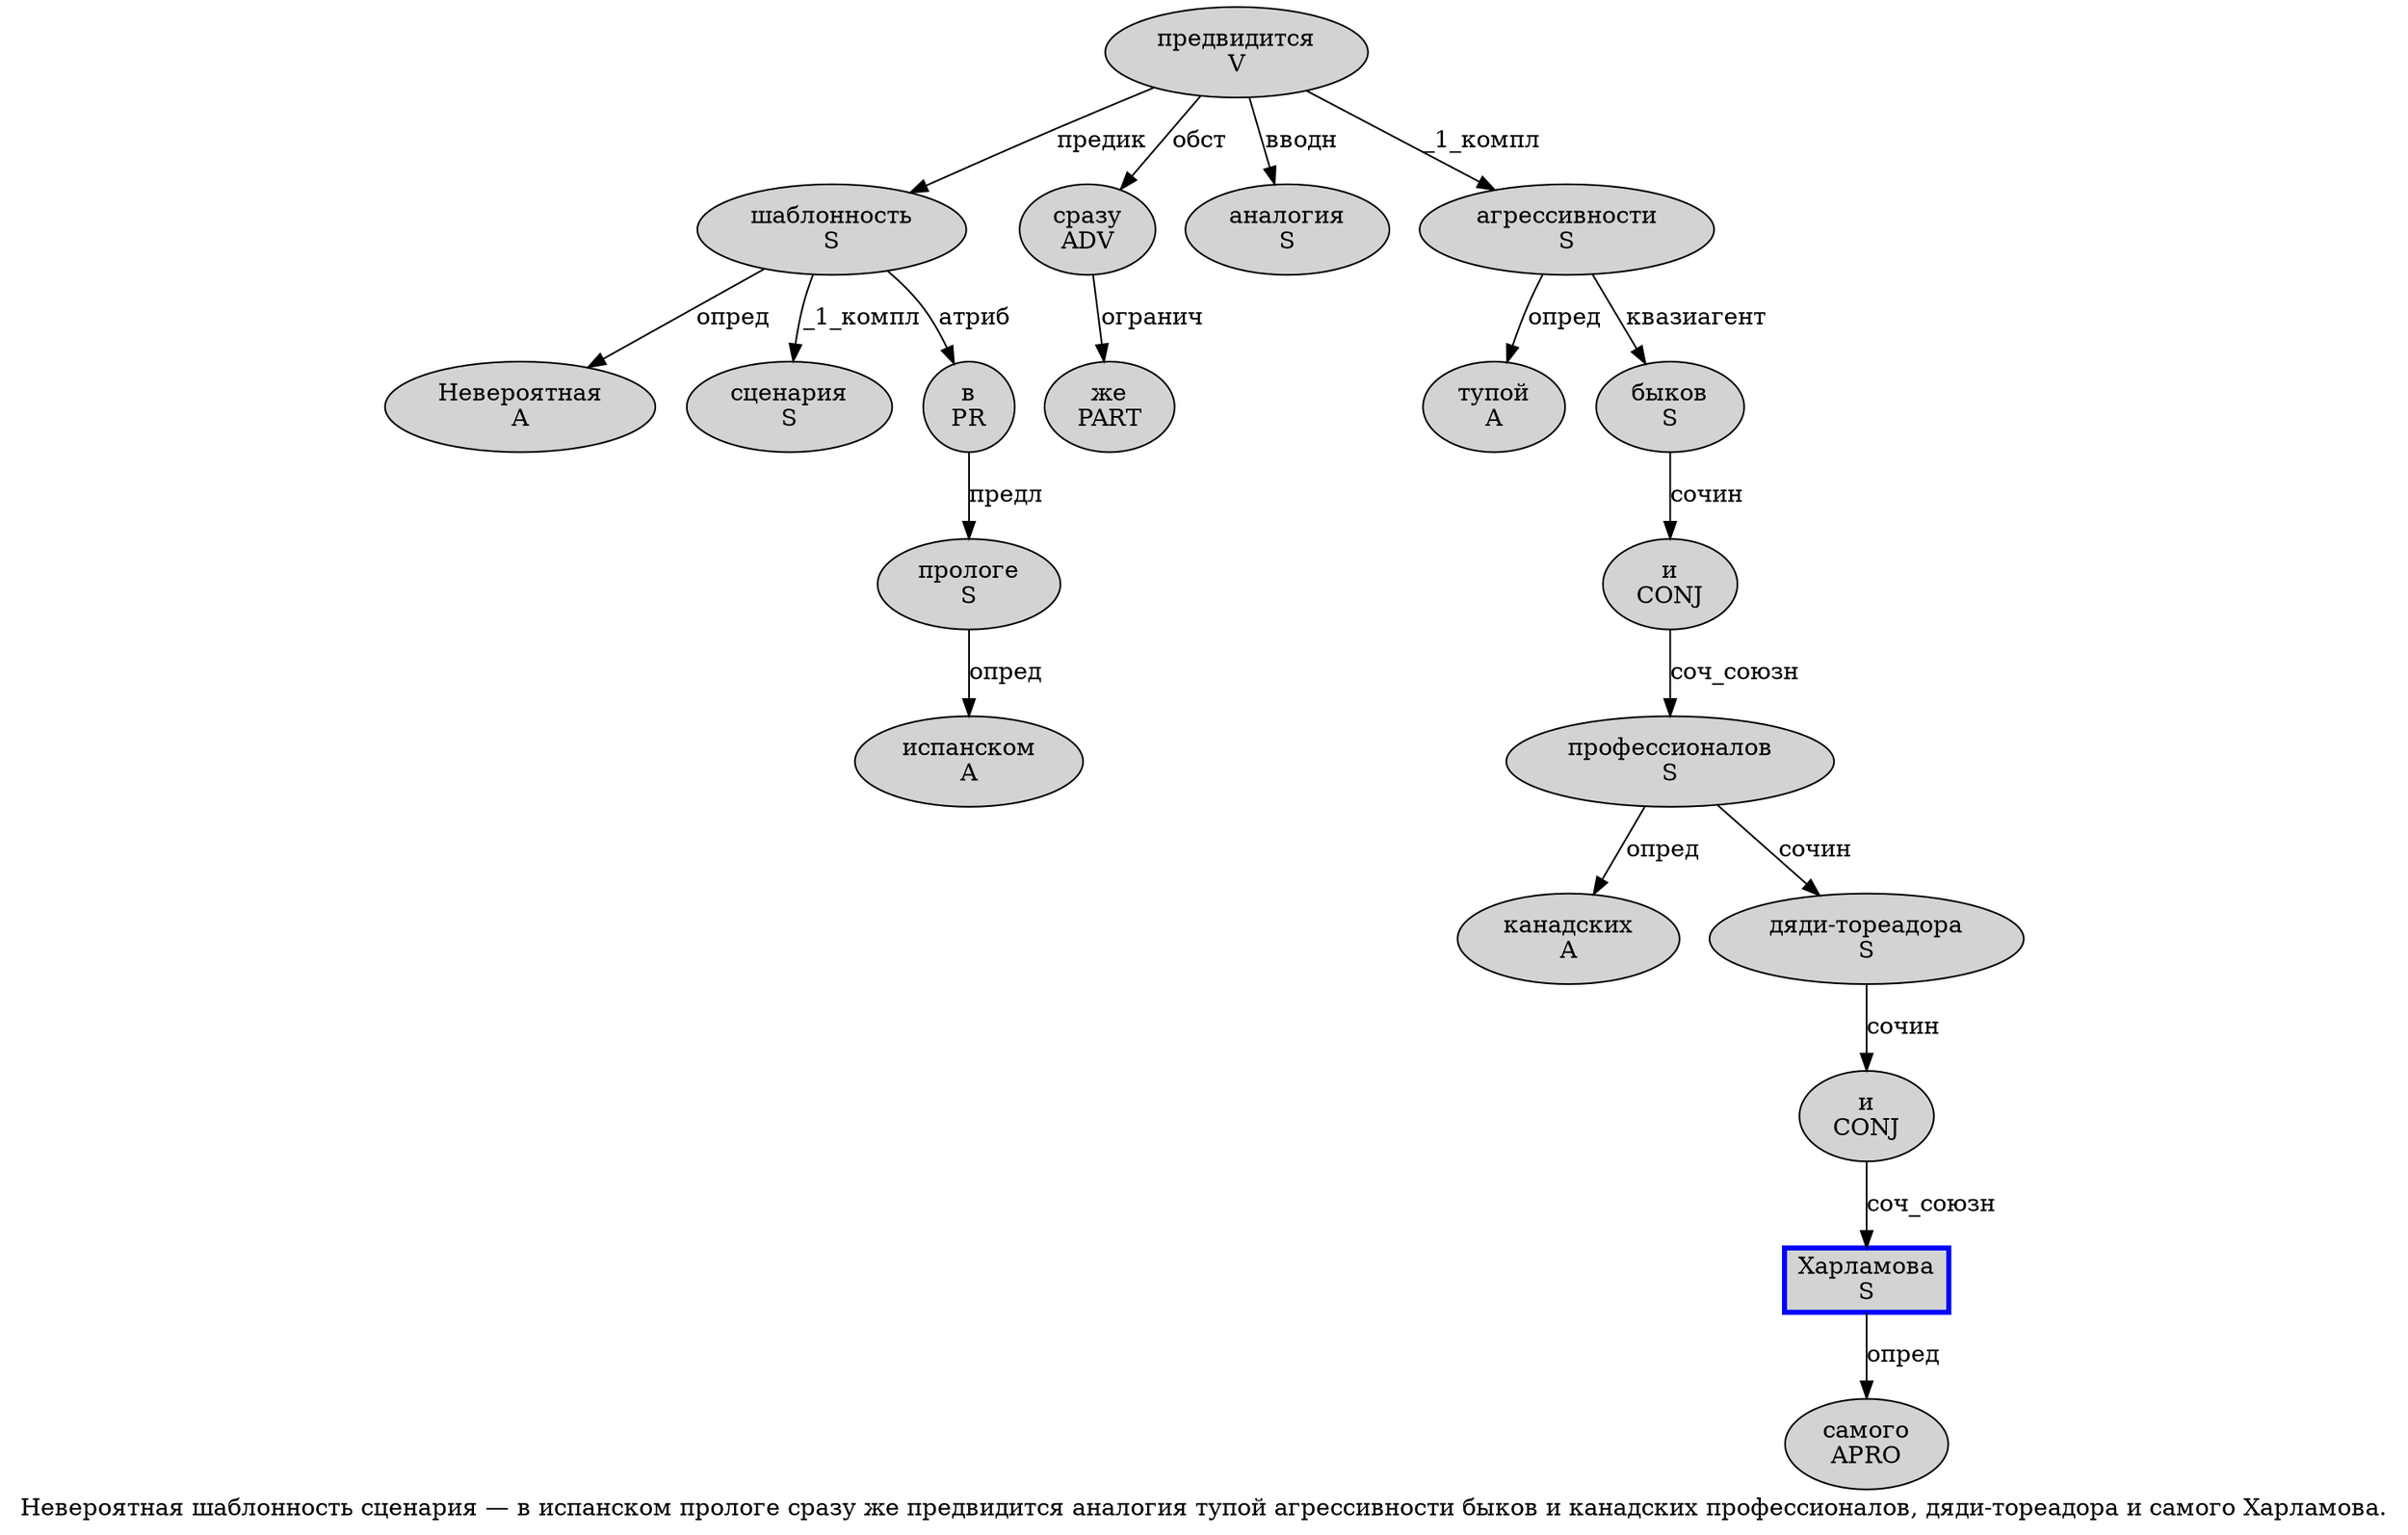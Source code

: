 digraph SENTENCE_3601 {
	graph [label="Невероятная шаблонность сценария — в испанском прологе сразу же предвидится аналогия тупой агрессивности быков и канадских профессионалов, дяди-тореадора и самого Харламова."]
	node [style=filled]
		0 [label="Невероятная
A" color="" fillcolor=lightgray penwidth=1 shape=ellipse]
		1 [label="шаблонность
S" color="" fillcolor=lightgray penwidth=1 shape=ellipse]
		2 [label="сценария
S" color="" fillcolor=lightgray penwidth=1 shape=ellipse]
		4 [label="в
PR" color="" fillcolor=lightgray penwidth=1 shape=ellipse]
		5 [label="испанском
A" color="" fillcolor=lightgray penwidth=1 shape=ellipse]
		6 [label="прологе
S" color="" fillcolor=lightgray penwidth=1 shape=ellipse]
		7 [label="сразу
ADV" color="" fillcolor=lightgray penwidth=1 shape=ellipse]
		8 [label="же
PART" color="" fillcolor=lightgray penwidth=1 shape=ellipse]
		9 [label="предвидится
V" color="" fillcolor=lightgray penwidth=1 shape=ellipse]
		10 [label="аналогия
S" color="" fillcolor=lightgray penwidth=1 shape=ellipse]
		11 [label="тупой
A" color="" fillcolor=lightgray penwidth=1 shape=ellipse]
		12 [label="агрессивности
S" color="" fillcolor=lightgray penwidth=1 shape=ellipse]
		13 [label="быков
S" color="" fillcolor=lightgray penwidth=1 shape=ellipse]
		14 [label="и
CONJ" color="" fillcolor=lightgray penwidth=1 shape=ellipse]
		15 [label="канадских
A" color="" fillcolor=lightgray penwidth=1 shape=ellipse]
		16 [label="профессионалов
S" color="" fillcolor=lightgray penwidth=1 shape=ellipse]
		18 [label="дяди-тореадора
S" color="" fillcolor=lightgray penwidth=1 shape=ellipse]
		19 [label="и
CONJ" color="" fillcolor=lightgray penwidth=1 shape=ellipse]
		20 [label="самого
APRO" color="" fillcolor=lightgray penwidth=1 shape=ellipse]
		21 [label="Харламова
S" color=blue fillcolor=lightgray penwidth=3 shape=box]
			12 -> 11 [label="опред"]
			12 -> 13 [label="квазиагент"]
			16 -> 15 [label="опред"]
			16 -> 18 [label="сочин"]
			18 -> 19 [label="сочин"]
			14 -> 16 [label="соч_союзн"]
			1 -> 0 [label="опред"]
			1 -> 2 [label="_1_компл"]
			1 -> 4 [label="атриб"]
			9 -> 1 [label="предик"]
			9 -> 7 [label="обст"]
			9 -> 10 [label="вводн"]
			9 -> 12 [label="_1_компл"]
			21 -> 20 [label="опред"]
			6 -> 5 [label="опред"]
			4 -> 6 [label="предл"]
			13 -> 14 [label="сочин"]
			19 -> 21 [label="соч_союзн"]
			7 -> 8 [label="огранич"]
}